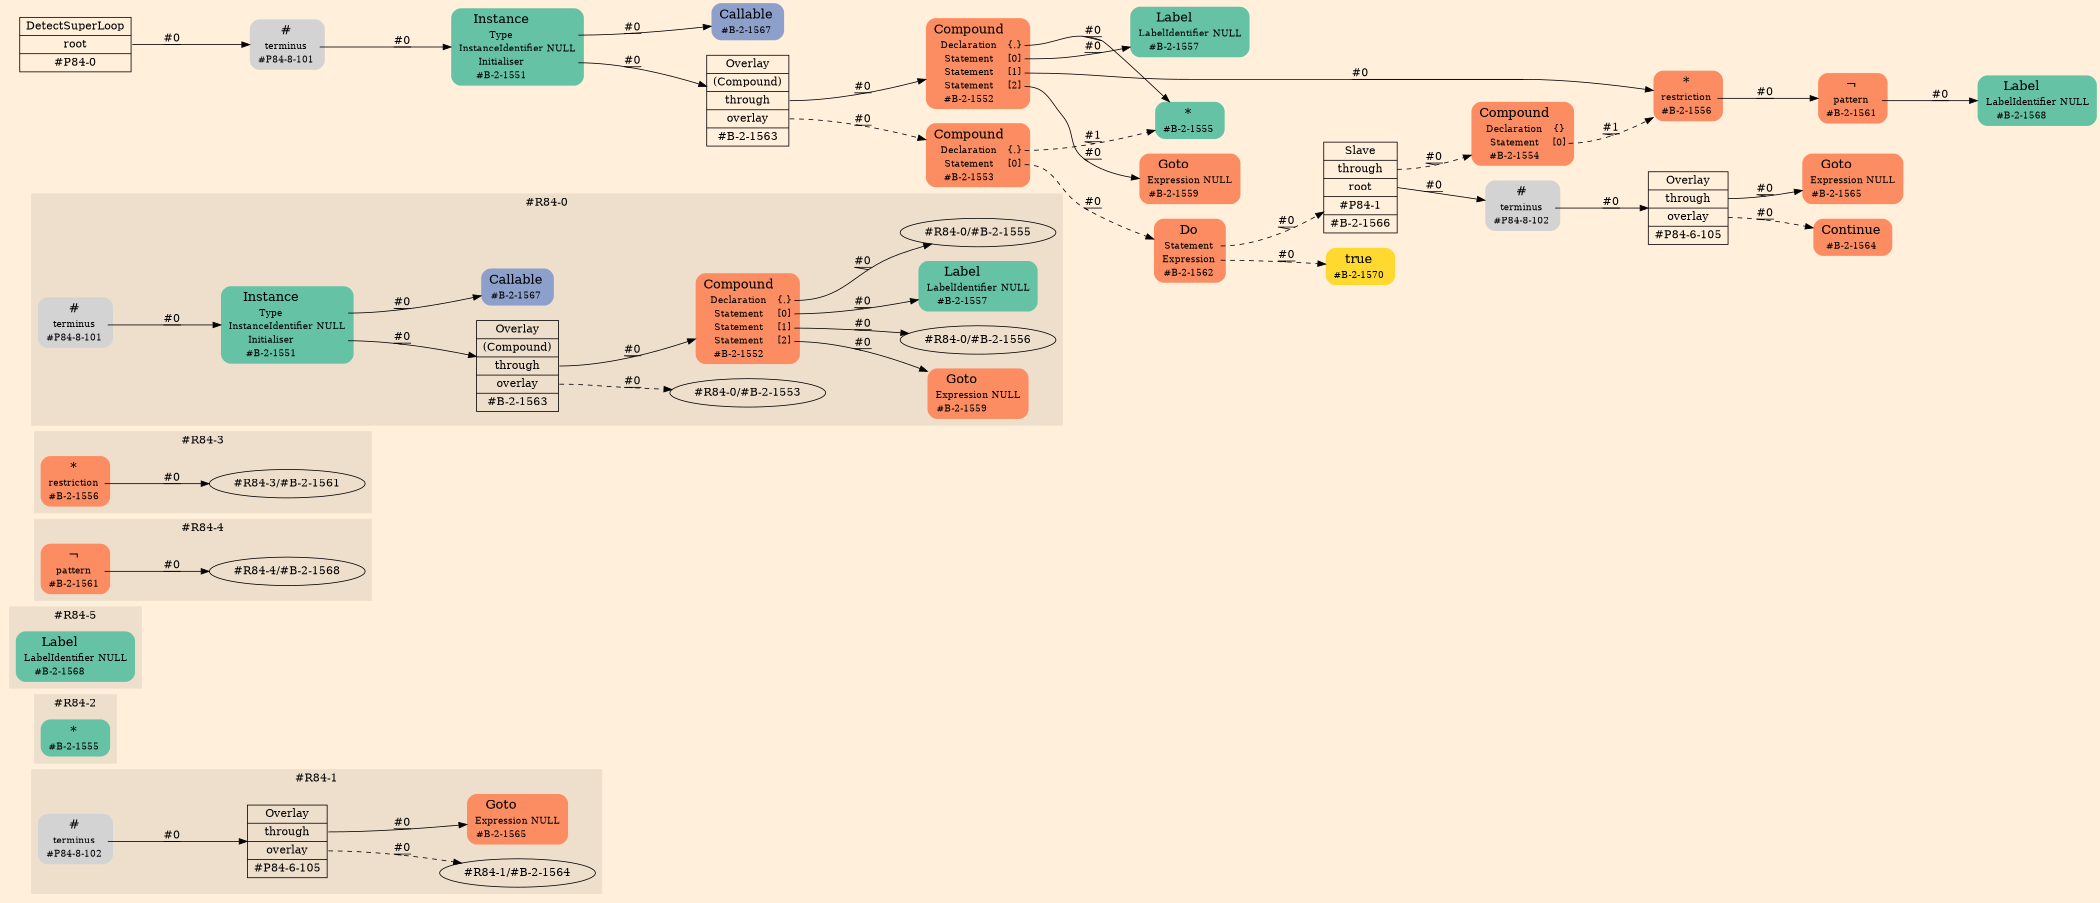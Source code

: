digraph Inferno {
graph [
rankdir = "LR"
ranksep = 1.0
size = "14,20"
bgcolor = antiquewhite1
color = black
fontcolor = black
];
node [
];
subgraph "cluster#R84-1" {
label = "#R84-1"
style = "filled"
color = antiquewhite2
"#R84-1/#P84-8-102" [
shape = "plaintext"
label = <<TABLE BORDER="0" CELLBORDER="0" CELLSPACING="0">
 <TR>
  <TD><FONT POINT-SIZE="16.0">#</FONT></TD>
  <TD></TD>
 </TR>
 <TR>
  <TD>terminus</TD>
  <TD PORT="port0"></TD>
 </TR>
 <TR>
  <TD>#P84-8-102</TD>
  <TD PORT="port1"></TD>
 </TR>
</TABLE>>
style = "rounded,filled"
fontsize = "12"
];
"#R84-1/#B-2-1565" [
shape = "plaintext"
fillcolor = "/set28/2"
label = <<TABLE BORDER="0" CELLBORDER="0" CELLSPACING="0">
 <TR>
  <TD><FONT POINT-SIZE="16.0">Goto</FONT></TD>
  <TD></TD>
 </TR>
 <TR>
  <TD>Expression</TD>
  <TD PORT="port0">NULL</TD>
 </TR>
 <TR>
  <TD>#B-2-1565</TD>
  <TD PORT="port1"></TD>
 </TR>
</TABLE>>
style = "rounded,filled"
fontsize = "12"
];
"#R84-1/#P84-6-105" [
shape = "record"
fillcolor = antiquewhite2
label = "<fixed> Overlay | <port0> through | <port1> overlay | <port2> #P84-6-105"
style = "filled"
fontsize = "14"
color = black
fontcolor = black
];
"#R84-1/#P84-8-102":port0 -> "#R84-1/#P84-6-105" [style="solid"
label = "#0"
decorate = true
color = black
fontcolor = black
];
"#R84-1/#P84-6-105":port0 -> "#R84-1/#B-2-1565" [style="solid"
label = "#0"
decorate = true
color = black
fontcolor = black
];
"#R84-1/#P84-6-105":port1 -> "#R84-1/#B-2-1564" [style="dashed"
label = "#0"
decorate = true
color = black
fontcolor = black
];
}
subgraph "cluster#R84-2" {
label = "#R84-2"
style = "filled"
color = antiquewhite2
"#R84-2/#B-2-1555" [
shape = "plaintext"
fillcolor = "/set28/1"
label = <<TABLE BORDER="0" CELLBORDER="0" CELLSPACING="0">
 <TR>
  <TD><FONT POINT-SIZE="16.0">*</FONT></TD>
  <TD></TD>
 </TR>
 <TR>
  <TD>#B-2-1555</TD>
  <TD PORT="port0"></TD>
 </TR>
</TABLE>>
style = "rounded,filled"
fontsize = "12"
];
}
subgraph "cluster#R84-5" {
label = "#R84-5"
style = "filled"
color = antiquewhite2
"#R84-5/#B-2-1568" [
shape = "plaintext"
fillcolor = "/set28/1"
label = <<TABLE BORDER="0" CELLBORDER="0" CELLSPACING="0">
 <TR>
  <TD><FONT POINT-SIZE="16.0">Label</FONT></TD>
  <TD></TD>
 </TR>
 <TR>
  <TD>LabelIdentifier</TD>
  <TD PORT="port0">NULL</TD>
 </TR>
 <TR>
  <TD>#B-2-1568</TD>
  <TD PORT="port1"></TD>
 </TR>
</TABLE>>
style = "rounded,filled"
fontsize = "12"
];
}
subgraph "cluster#R84-4" {
label = "#R84-4"
style = "filled"
color = antiquewhite2
"#R84-4/#B-2-1561" [
shape = "plaintext"
fillcolor = "/set28/2"
label = <<TABLE BORDER="0" CELLBORDER="0" CELLSPACING="0">
 <TR>
  <TD><FONT POINT-SIZE="16.0">¬</FONT></TD>
  <TD></TD>
 </TR>
 <TR>
  <TD>pattern</TD>
  <TD PORT="port0"></TD>
 </TR>
 <TR>
  <TD>#B-2-1561</TD>
  <TD PORT="port1"></TD>
 </TR>
</TABLE>>
style = "rounded,filled"
fontsize = "12"
];
"#R84-4/#B-2-1561":port0 -> "#R84-4/#B-2-1568" [style="solid"
label = "#0"
decorate = true
color = black
fontcolor = black
];
}
subgraph "cluster#R84-3" {
label = "#R84-3"
style = "filled"
color = antiquewhite2
"#R84-3/#B-2-1556" [
shape = "plaintext"
fillcolor = "/set28/2"
label = <<TABLE BORDER="0" CELLBORDER="0" CELLSPACING="0">
 <TR>
  <TD><FONT POINT-SIZE="16.0">*</FONT></TD>
  <TD></TD>
 </TR>
 <TR>
  <TD>restriction</TD>
  <TD PORT="port0"></TD>
 </TR>
 <TR>
  <TD>#B-2-1556</TD>
  <TD PORT="port1"></TD>
 </TR>
</TABLE>>
style = "rounded,filled"
fontsize = "12"
];
"#R84-3/#B-2-1556":port0 -> "#R84-3/#B-2-1561" [style="solid"
label = "#0"
decorate = true
color = black
fontcolor = black
];
}
subgraph "cluster#R84-0" {
label = "#R84-0"
style = "filled"
color = antiquewhite2
"#R84-0/#B-2-1559" [
shape = "plaintext"
fillcolor = "/set28/2"
label = <<TABLE BORDER="0" CELLBORDER="0" CELLSPACING="0">
 <TR>
  <TD><FONT POINT-SIZE="16.0">Goto</FONT></TD>
  <TD></TD>
 </TR>
 <TR>
  <TD>Expression</TD>
  <TD PORT="port0">NULL</TD>
 </TR>
 <TR>
  <TD>#B-2-1559</TD>
  <TD PORT="port1"></TD>
 </TR>
</TABLE>>
style = "rounded,filled"
fontsize = "12"
];
"#R84-0/#B-2-1551" [
shape = "plaintext"
fillcolor = "/set28/1"
label = <<TABLE BORDER="0" CELLBORDER="0" CELLSPACING="0">
 <TR>
  <TD><FONT POINT-SIZE="16.0">Instance</FONT></TD>
  <TD></TD>
 </TR>
 <TR>
  <TD>Type</TD>
  <TD PORT="port0"></TD>
 </TR>
 <TR>
  <TD>InstanceIdentifier</TD>
  <TD PORT="port1">NULL</TD>
 </TR>
 <TR>
  <TD>Initialiser</TD>
  <TD PORT="port2"></TD>
 </TR>
 <TR>
  <TD>#B-2-1551</TD>
  <TD PORT="port3"></TD>
 </TR>
</TABLE>>
style = "rounded,filled"
fontsize = "12"
];
"#R84-0/#B-2-1557" [
shape = "plaintext"
fillcolor = "/set28/1"
label = <<TABLE BORDER="0" CELLBORDER="0" CELLSPACING="0">
 <TR>
  <TD><FONT POINT-SIZE="16.0">Label</FONT></TD>
  <TD></TD>
 </TR>
 <TR>
  <TD>LabelIdentifier</TD>
  <TD PORT="port0">NULL</TD>
 </TR>
 <TR>
  <TD>#B-2-1557</TD>
  <TD PORT="port1"></TD>
 </TR>
</TABLE>>
style = "rounded,filled"
fontsize = "12"
];
"#R84-0/#P84-8-101" [
shape = "plaintext"
label = <<TABLE BORDER="0" CELLBORDER="0" CELLSPACING="0">
 <TR>
  <TD><FONT POINT-SIZE="16.0">#</FONT></TD>
  <TD></TD>
 </TR>
 <TR>
  <TD>terminus</TD>
  <TD PORT="port0"></TD>
 </TR>
 <TR>
  <TD>#P84-8-101</TD>
  <TD PORT="port1"></TD>
 </TR>
</TABLE>>
style = "rounded,filled"
fontsize = "12"
];
"#R84-0/#B-2-1552" [
shape = "plaintext"
fillcolor = "/set28/2"
label = <<TABLE BORDER="0" CELLBORDER="0" CELLSPACING="0">
 <TR>
  <TD><FONT POINT-SIZE="16.0">Compound</FONT></TD>
  <TD></TD>
 </TR>
 <TR>
  <TD>Declaration</TD>
  <TD PORT="port0">{.}</TD>
 </TR>
 <TR>
  <TD>Statement</TD>
  <TD PORT="port1">[0]</TD>
 </TR>
 <TR>
  <TD>Statement</TD>
  <TD PORT="port2">[1]</TD>
 </TR>
 <TR>
  <TD>Statement</TD>
  <TD PORT="port3">[2]</TD>
 </TR>
 <TR>
  <TD>#B-2-1552</TD>
  <TD PORT="port4"></TD>
 </TR>
</TABLE>>
style = "rounded,filled"
fontsize = "12"
];
"#R84-0/#B-2-1567" [
shape = "plaintext"
fillcolor = "/set28/3"
label = <<TABLE BORDER="0" CELLBORDER="0" CELLSPACING="0">
 <TR>
  <TD><FONT POINT-SIZE="16.0">Callable</FONT></TD>
  <TD></TD>
 </TR>
 <TR>
  <TD>#B-2-1567</TD>
  <TD PORT="port0"></TD>
 </TR>
</TABLE>>
style = "rounded,filled"
fontsize = "12"
];
"#R84-0/#B-2-1563" [
shape = "record"
fillcolor = antiquewhite2
label = "<fixed> Overlay | <port0> (Compound) | <port1> through | <port2> overlay | <port3> #B-2-1563"
style = "filled"
fontsize = "14"
color = black
fontcolor = black
];
"#R84-0/#B-2-1551":port0 -> "#R84-0/#B-2-1567" [style="solid"
label = "#0"
decorate = true
color = black
fontcolor = black
];
"#R84-0/#B-2-1551":port2 -> "#R84-0/#B-2-1563" [style="solid"
label = "#0"
decorate = true
color = black
fontcolor = black
];
"#R84-0/#P84-8-101":port0 -> "#R84-0/#B-2-1551" [style="solid"
label = "#0"
decorate = true
color = black
fontcolor = black
];
"#R84-0/#B-2-1552":port0 -> "#R84-0/#B-2-1555" [style="solid"
label = "#0"
decorate = true
color = black
fontcolor = black
];
"#R84-0/#B-2-1552":port1 -> "#R84-0/#B-2-1557" [style="solid"
label = "#0"
decorate = true
color = black
fontcolor = black
];
"#R84-0/#B-2-1552":port2 -> "#R84-0/#B-2-1556" [style="solid"
label = "#0"
decorate = true
color = black
fontcolor = black
];
"#R84-0/#B-2-1552":port3 -> "#R84-0/#B-2-1559" [style="solid"
label = "#0"
decorate = true
color = black
fontcolor = black
];
"#R84-0/#B-2-1563":port1 -> "#R84-0/#B-2-1552" [style="solid"
label = "#0"
decorate = true
color = black
fontcolor = black
];
"#R84-0/#B-2-1563":port2 -> "#R84-0/#B-2-1553" [style="dashed"
label = "#0"
decorate = true
color = black
fontcolor = black
];
}
"CR#P84-0" [
shape = "record"
fillcolor = antiquewhite1
label = "<fixed> DetectSuperLoop | <port0> root | <port1> #P84-0"
style = "filled"
fontsize = "14"
color = black
fontcolor = black
];
"#P84-8-101" [
shape = "plaintext"
label = <<TABLE BORDER="0" CELLBORDER="0" CELLSPACING="0">
 <TR>
  <TD><FONT POINT-SIZE="16.0">#</FONT></TD>
  <TD></TD>
 </TR>
 <TR>
  <TD>terminus</TD>
  <TD PORT="port0"></TD>
 </TR>
 <TR>
  <TD>#P84-8-101</TD>
  <TD PORT="port1"></TD>
 </TR>
</TABLE>>
style = "rounded,filled"
fontsize = "12"
];
"#B-2-1551" [
shape = "plaintext"
fillcolor = "/set28/1"
label = <<TABLE BORDER="0" CELLBORDER="0" CELLSPACING="0">
 <TR>
  <TD><FONT POINT-SIZE="16.0">Instance</FONT></TD>
  <TD></TD>
 </TR>
 <TR>
  <TD>Type</TD>
  <TD PORT="port0"></TD>
 </TR>
 <TR>
  <TD>InstanceIdentifier</TD>
  <TD PORT="port1">NULL</TD>
 </TR>
 <TR>
  <TD>Initialiser</TD>
  <TD PORT="port2"></TD>
 </TR>
 <TR>
  <TD>#B-2-1551</TD>
  <TD PORT="port3"></TD>
 </TR>
</TABLE>>
style = "rounded,filled"
fontsize = "12"
];
"#B-2-1567" [
shape = "plaintext"
fillcolor = "/set28/3"
label = <<TABLE BORDER="0" CELLBORDER="0" CELLSPACING="0">
 <TR>
  <TD><FONT POINT-SIZE="16.0">Callable</FONT></TD>
  <TD></TD>
 </TR>
 <TR>
  <TD>#B-2-1567</TD>
  <TD PORT="port0"></TD>
 </TR>
</TABLE>>
style = "rounded,filled"
fontsize = "12"
];
"#B-2-1563" [
shape = "record"
fillcolor = antiquewhite1
label = "<fixed> Overlay | <port0> (Compound) | <port1> through | <port2> overlay | <port3> #B-2-1563"
style = "filled"
fontsize = "14"
color = black
fontcolor = black
];
"#B-2-1552" [
shape = "plaintext"
fillcolor = "/set28/2"
label = <<TABLE BORDER="0" CELLBORDER="0" CELLSPACING="0">
 <TR>
  <TD><FONT POINT-SIZE="16.0">Compound</FONT></TD>
  <TD></TD>
 </TR>
 <TR>
  <TD>Declaration</TD>
  <TD PORT="port0">{.}</TD>
 </TR>
 <TR>
  <TD>Statement</TD>
  <TD PORT="port1">[0]</TD>
 </TR>
 <TR>
  <TD>Statement</TD>
  <TD PORT="port2">[1]</TD>
 </TR>
 <TR>
  <TD>Statement</TD>
  <TD PORT="port3">[2]</TD>
 </TR>
 <TR>
  <TD>#B-2-1552</TD>
  <TD PORT="port4"></TD>
 </TR>
</TABLE>>
style = "rounded,filled"
fontsize = "12"
];
"#B-2-1555" [
shape = "plaintext"
fillcolor = "/set28/1"
label = <<TABLE BORDER="0" CELLBORDER="0" CELLSPACING="0">
 <TR>
  <TD><FONT POINT-SIZE="16.0">*</FONT></TD>
  <TD></TD>
 </TR>
 <TR>
  <TD>#B-2-1555</TD>
  <TD PORT="port0"></TD>
 </TR>
</TABLE>>
style = "rounded,filled"
fontsize = "12"
];
"#B-2-1557" [
shape = "plaintext"
fillcolor = "/set28/1"
label = <<TABLE BORDER="0" CELLBORDER="0" CELLSPACING="0">
 <TR>
  <TD><FONT POINT-SIZE="16.0">Label</FONT></TD>
  <TD></TD>
 </TR>
 <TR>
  <TD>LabelIdentifier</TD>
  <TD PORT="port0">NULL</TD>
 </TR>
 <TR>
  <TD>#B-2-1557</TD>
  <TD PORT="port1"></TD>
 </TR>
</TABLE>>
style = "rounded,filled"
fontsize = "12"
];
"#B-2-1556" [
shape = "plaintext"
fillcolor = "/set28/2"
label = <<TABLE BORDER="0" CELLBORDER="0" CELLSPACING="0">
 <TR>
  <TD><FONT POINT-SIZE="16.0">*</FONT></TD>
  <TD></TD>
 </TR>
 <TR>
  <TD>restriction</TD>
  <TD PORT="port0"></TD>
 </TR>
 <TR>
  <TD>#B-2-1556</TD>
  <TD PORT="port1"></TD>
 </TR>
</TABLE>>
style = "rounded,filled"
fontsize = "12"
];
"#B-2-1561" [
shape = "plaintext"
fillcolor = "/set28/2"
label = <<TABLE BORDER="0" CELLBORDER="0" CELLSPACING="0">
 <TR>
  <TD><FONT POINT-SIZE="16.0">¬</FONT></TD>
  <TD></TD>
 </TR>
 <TR>
  <TD>pattern</TD>
  <TD PORT="port0"></TD>
 </TR>
 <TR>
  <TD>#B-2-1561</TD>
  <TD PORT="port1"></TD>
 </TR>
</TABLE>>
style = "rounded,filled"
fontsize = "12"
];
"#B-2-1568" [
shape = "plaintext"
fillcolor = "/set28/1"
label = <<TABLE BORDER="0" CELLBORDER="0" CELLSPACING="0">
 <TR>
  <TD><FONT POINT-SIZE="16.0">Label</FONT></TD>
  <TD></TD>
 </TR>
 <TR>
  <TD>LabelIdentifier</TD>
  <TD PORT="port0">NULL</TD>
 </TR>
 <TR>
  <TD>#B-2-1568</TD>
  <TD PORT="port1"></TD>
 </TR>
</TABLE>>
style = "rounded,filled"
fontsize = "12"
];
"#B-2-1559" [
shape = "plaintext"
fillcolor = "/set28/2"
label = <<TABLE BORDER="0" CELLBORDER="0" CELLSPACING="0">
 <TR>
  <TD><FONT POINT-SIZE="16.0">Goto</FONT></TD>
  <TD></TD>
 </TR>
 <TR>
  <TD>Expression</TD>
  <TD PORT="port0">NULL</TD>
 </TR>
 <TR>
  <TD>#B-2-1559</TD>
  <TD PORT="port1"></TD>
 </TR>
</TABLE>>
style = "rounded,filled"
fontsize = "12"
];
"#B-2-1553" [
shape = "plaintext"
fillcolor = "/set28/2"
label = <<TABLE BORDER="0" CELLBORDER="0" CELLSPACING="0">
 <TR>
  <TD><FONT POINT-SIZE="16.0">Compound</FONT></TD>
  <TD></TD>
 </TR>
 <TR>
  <TD>Declaration</TD>
  <TD PORT="port0">{.}</TD>
 </TR>
 <TR>
  <TD>Statement</TD>
  <TD PORT="port1">[0]</TD>
 </TR>
 <TR>
  <TD>#B-2-1553</TD>
  <TD PORT="port2"></TD>
 </TR>
</TABLE>>
style = "rounded,filled"
fontsize = "12"
];
"#B-2-1562" [
shape = "plaintext"
fillcolor = "/set28/2"
label = <<TABLE BORDER="0" CELLBORDER="0" CELLSPACING="0">
 <TR>
  <TD><FONT POINT-SIZE="16.0">Do</FONT></TD>
  <TD></TD>
 </TR>
 <TR>
  <TD>Statement</TD>
  <TD PORT="port0"></TD>
 </TR>
 <TR>
  <TD>Expression</TD>
  <TD PORT="port1"></TD>
 </TR>
 <TR>
  <TD>#B-2-1562</TD>
  <TD PORT="port2"></TD>
 </TR>
</TABLE>>
style = "rounded,filled"
fontsize = "12"
];
"#B-2-1566" [
shape = "record"
fillcolor = antiquewhite1
label = "<fixed> Slave | <port0> through | <port1> root | <port2> #P84-1 | <port3> #B-2-1566"
style = "filled"
fontsize = "14"
color = black
fontcolor = black
];
"#B-2-1554" [
shape = "plaintext"
fillcolor = "/set28/2"
label = <<TABLE BORDER="0" CELLBORDER="0" CELLSPACING="0">
 <TR>
  <TD><FONT POINT-SIZE="16.0">Compound</FONT></TD>
  <TD></TD>
 </TR>
 <TR>
  <TD>Declaration</TD>
  <TD PORT="port0">{}</TD>
 </TR>
 <TR>
  <TD>Statement</TD>
  <TD PORT="port1">[0]</TD>
 </TR>
 <TR>
  <TD>#B-2-1554</TD>
  <TD PORT="port2"></TD>
 </TR>
</TABLE>>
style = "rounded,filled"
fontsize = "12"
];
"#P84-8-102" [
shape = "plaintext"
label = <<TABLE BORDER="0" CELLBORDER="0" CELLSPACING="0">
 <TR>
  <TD><FONT POINT-SIZE="16.0">#</FONT></TD>
  <TD></TD>
 </TR>
 <TR>
  <TD>terminus</TD>
  <TD PORT="port0"></TD>
 </TR>
 <TR>
  <TD>#P84-8-102</TD>
  <TD PORT="port1"></TD>
 </TR>
</TABLE>>
style = "rounded,filled"
fontsize = "12"
];
"#P84-6-105" [
shape = "record"
fillcolor = antiquewhite1
label = "<fixed> Overlay | <port0> through | <port1> overlay | <port2> #P84-6-105"
style = "filled"
fontsize = "14"
color = black
fontcolor = black
];
"#B-2-1565" [
shape = "plaintext"
fillcolor = "/set28/2"
label = <<TABLE BORDER="0" CELLBORDER="0" CELLSPACING="0">
 <TR>
  <TD><FONT POINT-SIZE="16.0">Goto</FONT></TD>
  <TD></TD>
 </TR>
 <TR>
  <TD>Expression</TD>
  <TD PORT="port0">NULL</TD>
 </TR>
 <TR>
  <TD>#B-2-1565</TD>
  <TD PORT="port1"></TD>
 </TR>
</TABLE>>
style = "rounded,filled"
fontsize = "12"
];
"#B-2-1564" [
shape = "plaintext"
fillcolor = "/set28/2"
label = <<TABLE BORDER="0" CELLBORDER="0" CELLSPACING="0">
 <TR>
  <TD><FONT POINT-SIZE="16.0">Continue</FONT></TD>
  <TD></TD>
 </TR>
 <TR>
  <TD>#B-2-1564</TD>
  <TD PORT="port0"></TD>
 </TR>
</TABLE>>
style = "rounded,filled"
fontsize = "12"
];
"#B-2-1570" [
shape = "plaintext"
fillcolor = "/set28/6"
label = <<TABLE BORDER="0" CELLBORDER="0" CELLSPACING="0">
 <TR>
  <TD><FONT POINT-SIZE="16.0">true</FONT></TD>
  <TD></TD>
 </TR>
 <TR>
  <TD>#B-2-1570</TD>
  <TD PORT="port0"></TD>
 </TR>
</TABLE>>
style = "rounded,filled"
fontsize = "12"
];
"CR#P84-0":port0 -> "#P84-8-101" [style="solid"
label = "#0"
decorate = true
color = black
fontcolor = black
];
"#P84-8-101":port0 -> "#B-2-1551" [style="solid"
label = "#0"
decorate = true
color = black
fontcolor = black
];
"#B-2-1551":port0 -> "#B-2-1567" [style="solid"
label = "#0"
decorate = true
color = black
fontcolor = black
];
"#B-2-1551":port2 -> "#B-2-1563" [style="solid"
label = "#0"
decorate = true
color = black
fontcolor = black
];
"#B-2-1563":port1 -> "#B-2-1552" [style="solid"
label = "#0"
decorate = true
color = black
fontcolor = black
];
"#B-2-1563":port2 -> "#B-2-1553" [style="dashed"
label = "#0"
decorate = true
color = black
fontcolor = black
];
"#B-2-1552":port0 -> "#B-2-1555" [style="solid"
label = "#0"
decorate = true
color = black
fontcolor = black
];
"#B-2-1552":port1 -> "#B-2-1557" [style="solid"
label = "#0"
decorate = true
color = black
fontcolor = black
];
"#B-2-1552":port2 -> "#B-2-1556" [style="solid"
label = "#0"
decorate = true
color = black
fontcolor = black
];
"#B-2-1552":port3 -> "#B-2-1559" [style="solid"
label = "#0"
decorate = true
color = black
fontcolor = black
];
"#B-2-1556":port0 -> "#B-2-1561" [style="solid"
label = "#0"
decorate = true
color = black
fontcolor = black
];
"#B-2-1561":port0 -> "#B-2-1568" [style="solid"
label = "#0"
decorate = true
color = black
fontcolor = black
];
"#B-2-1553":port0 -> "#B-2-1555" [style="dashed"
label = "#1"
decorate = true
color = black
fontcolor = black
];
"#B-2-1553":port1 -> "#B-2-1562" [style="dashed"
label = "#0"
decorate = true
color = black
fontcolor = black
];
"#B-2-1562":port0 -> "#B-2-1566" [style="dashed"
label = "#0"
decorate = true
color = black
fontcolor = black
];
"#B-2-1562":port1 -> "#B-2-1570" [style="dashed"
label = "#0"
decorate = true
color = black
fontcolor = black
];
"#B-2-1566":port0 -> "#B-2-1554" [style="dashed"
label = "#0"
decorate = true
color = black
fontcolor = black
];
"#B-2-1566":port1 -> "#P84-8-102" [style="solid"
label = "#0"
decorate = true
color = black
fontcolor = black
];
"#B-2-1554":port1 -> "#B-2-1556" [style="dashed"
label = "#1"
decorate = true
color = black
fontcolor = black
];
"#P84-8-102":port0 -> "#P84-6-105" [style="solid"
label = "#0"
decorate = true
color = black
fontcolor = black
];
"#P84-6-105":port0 -> "#B-2-1565" [style="solid"
label = "#0"
decorate = true
color = black
fontcolor = black
];
"#P84-6-105":port1 -> "#B-2-1564" [style="dashed"
label = "#0"
decorate = true
color = black
fontcolor = black
];
}
